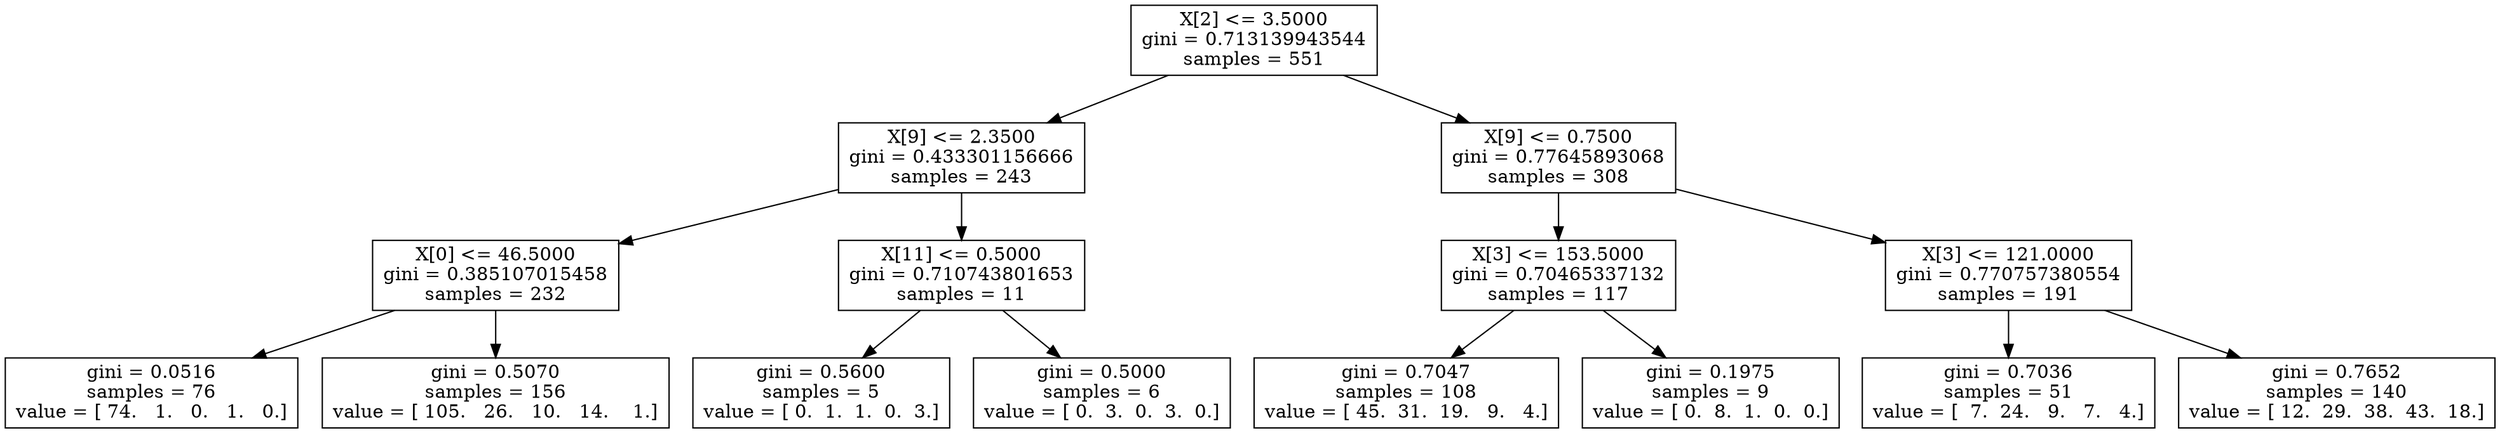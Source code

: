 digraph Tree {
0 [label="X[2] <= 3.5000\ngini = 0.713139943544\nsamples = 551", shape="box"] ;
1 [label="X[9] <= 2.3500\ngini = 0.433301156666\nsamples = 243", shape="box"] ;
0 -> 1 ;
2 [label="X[0] <= 46.5000\ngini = 0.385107015458\nsamples = 232", shape="box"] ;
1 -> 2 ;
3 [label="gini = 0.0516\nsamples = 76\nvalue = [ 74.   1.   0.   1.   0.]", shape="box"] ;
2 -> 3 ;
4 [label="gini = 0.5070\nsamples = 156\nvalue = [ 105.   26.   10.   14.    1.]", shape="box"] ;
2 -> 4 ;
5 [label="X[11] <= 0.5000\ngini = 0.710743801653\nsamples = 11", shape="box"] ;
1 -> 5 ;
6 [label="gini = 0.5600\nsamples = 5\nvalue = [ 0.  1.  1.  0.  3.]", shape="box"] ;
5 -> 6 ;
7 [label="gini = 0.5000\nsamples = 6\nvalue = [ 0.  3.  0.  3.  0.]", shape="box"] ;
5 -> 7 ;
8 [label="X[9] <= 0.7500\ngini = 0.77645893068\nsamples = 308", shape="box"] ;
0 -> 8 ;
9 [label="X[3] <= 153.5000\ngini = 0.70465337132\nsamples = 117", shape="box"] ;
8 -> 9 ;
10 [label="gini = 0.7047\nsamples = 108\nvalue = [ 45.  31.  19.   9.   4.]", shape="box"] ;
9 -> 10 ;
11 [label="gini = 0.1975\nsamples = 9\nvalue = [ 0.  8.  1.  0.  0.]", shape="box"] ;
9 -> 11 ;
12 [label="X[3] <= 121.0000\ngini = 0.770757380554\nsamples = 191", shape="box"] ;
8 -> 12 ;
13 [label="gini = 0.7036\nsamples = 51\nvalue = [  7.  24.   9.   7.   4.]", shape="box"] ;
12 -> 13 ;
14 [label="gini = 0.7652\nsamples = 140\nvalue = [ 12.  29.  38.  43.  18.]", shape="box"] ;
12 -> 14 ;
}